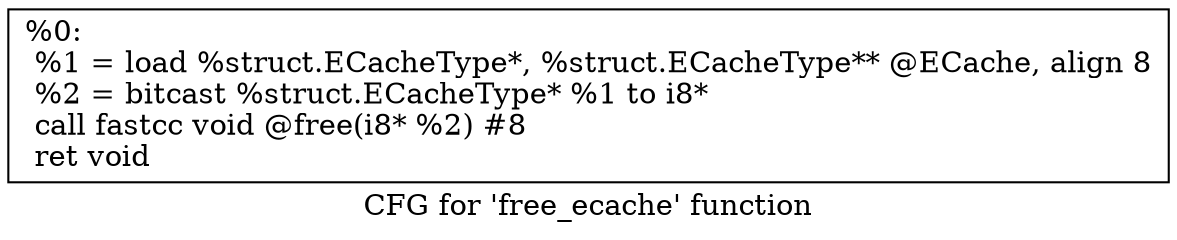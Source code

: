 digraph "CFG for 'free_ecache' function" {
	label="CFG for 'free_ecache' function";

	Node0x2594230 [shape=record,label="{%0:\l  %1 = load %struct.ECacheType*, %struct.ECacheType** @ECache, align 8\l  %2 = bitcast %struct.ECacheType* %1 to i8*\l  call fastcc void @free(i8* %2) #8\l  ret void\l}"];
}
